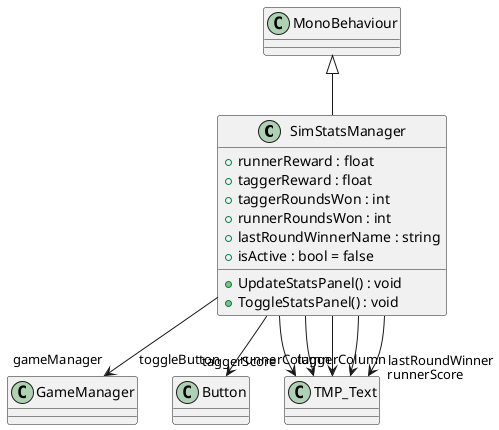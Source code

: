 @startuml
class SimStatsManager {
    + runnerReward : float
    + taggerReward : float
    + taggerRoundsWon : int
    + runnerRoundsWon : int
    + lastRoundWinnerName : string
    + isActive : bool = false
    + UpdateStatsPanel() : void
    + ToggleStatsPanel() : void
}
MonoBehaviour <|-- SimStatsManager
SimStatsManager --> "gameManager" GameManager
SimStatsManager --> "toggleButton" Button
SimStatsManager --> "taggerColumn" TMP_Text
SimStatsManager --> "runnerColumn" TMP_Text
SimStatsManager --> "taggerScore" TMP_Text
SimStatsManager --> "runnerScore" TMP_Text
SimStatsManager --> "lastRoundWinner" TMP_Text
@enduml

